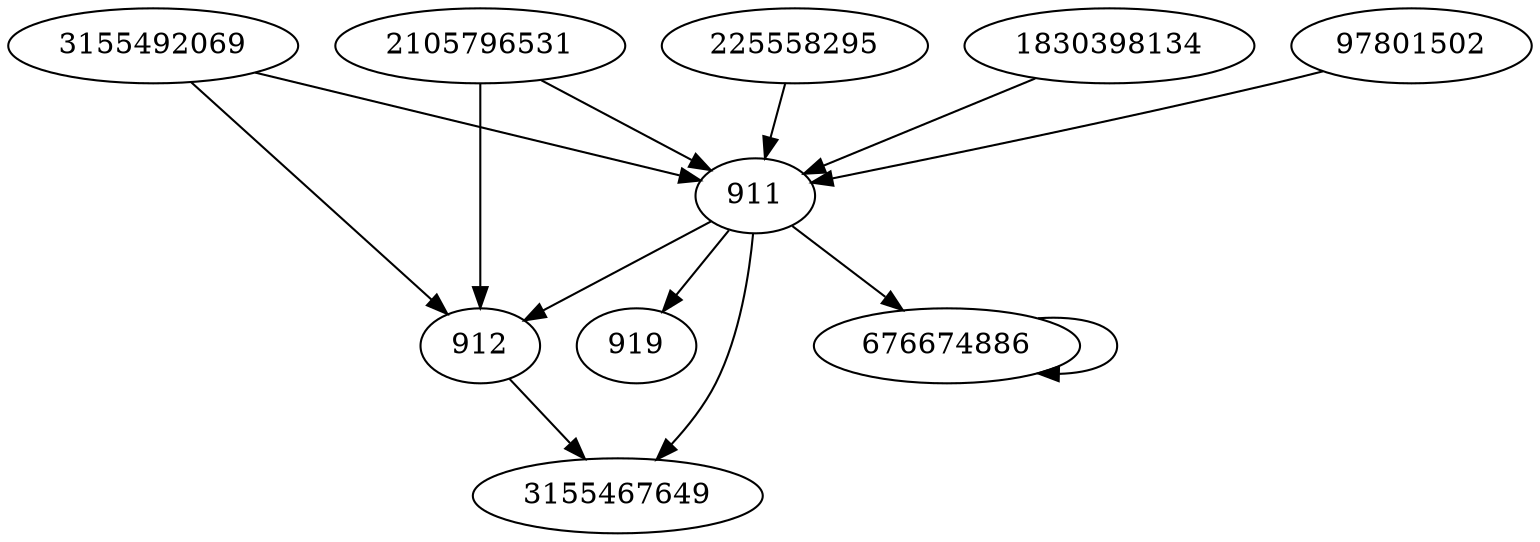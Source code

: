 digraph  {
3155467649;
3155492069;
676674886;
225558295;
911;
912;
2105796531;
1830398134;
919;
97801502;
3155492069 -> 911;
3155492069 -> 912;
676674886 -> 676674886;
225558295 -> 911;
911 -> 919;
911 -> 912;
911 -> 3155467649;
911 -> 676674886;
912 -> 3155467649;
2105796531 -> 911;
2105796531 -> 912;
1830398134 -> 911;
97801502 -> 911;
}
